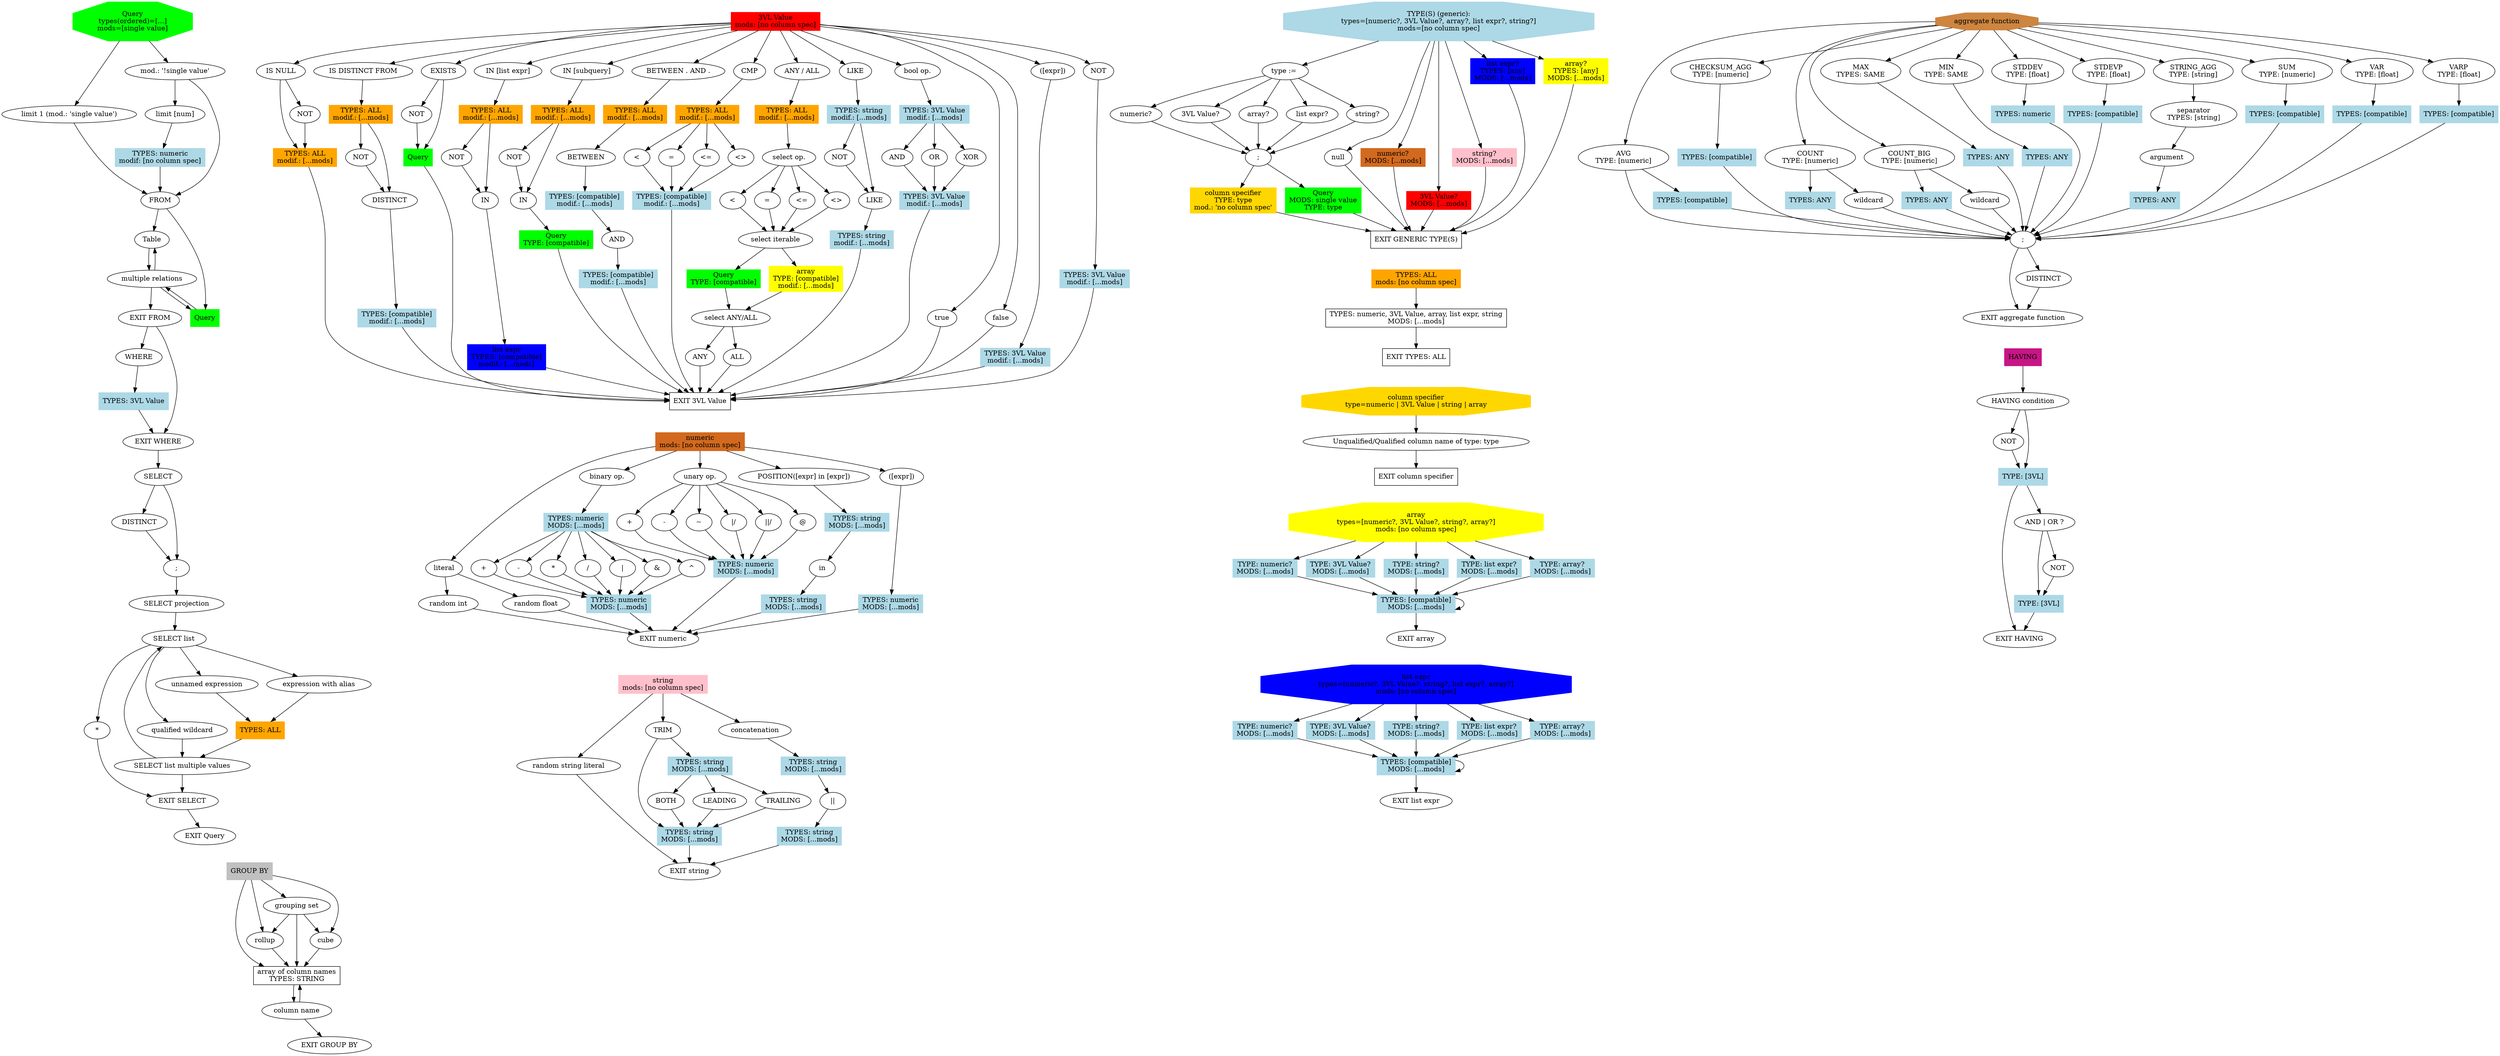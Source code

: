 # Structure is ALWAYS as follows:
# 1. General rule is place function definitions inside their own subgraphs.
# 2. Functional node begins from the node_name node.

# 3. Function definitions look as follows:
# 1) Node with parameters:
# subgraph def_{node_name} {
#     {node_name} [
#         TYPES="[{type_name}, ...]" OR "[any]" OR "[known]" OR "[compatible]",
#         TYPE="{type_name}, ..." OR "known",
#         MODS="[{mod_name}, ...]" OR "[...]" (passes all argument triggers further),
#         ...
#     ]
#     EXIT_{node_name} [label="EXIT {node_label}"]
#     ...
# }
# TYPE, TYPES and MOD in definitions are only for type-checking.
# All specified types of modifiers (TYPE, TYPES, MOD) are required to be passed by caller.
# If TYPES="[any]", all types are selected.
# If TYPES="[compatible]" or TYPES="[known]", the types are popped from the reprective stacks.
# from the respective stacks

# 4. Typed node (with a question mark at the end in definition label):
# {node_name} [TYPE_NAME="option_name"]
# TYPE_NAME is the name of a type listed in function declaration.
# The node will be turned off or on respective to the types passed to function call.

# 5. Exit a callable node:
# EXIT_{node_name} [label="EXIT {node_label}"]

# 6. Call a callable node with params:
# call{caller_num}_{node_name} [TYPES={...}, MODS={...}, ...]
# ... -> call...
# there can be multiple callers, so each caller should have a unique id
# values of TYPES and MOD are exact mathes to those in definition

# 7. Call a callable node without params:
# call{caller_num}_{node_name} [...]
# ... -> call...

# 8. These are ignored:
# 1) ... -> ... [color=none]
# 2) Graphviz params in [] (label, shape...)

# 9. Define a node before referencing it:
# FROM []
# Query -> FROM

# 10. Don't do this:
# ... -> ... -> ...

# 11. subgraph ignore {} is completely ignored

# 12. Do NOT use block comments /* */

# 13 [temporary]. Mark nodes that will generate a literal value with 100%
# probability as node[literal="t"]

# 14. To use modifiers provided in arguments, mark a node with trigger="MOD. NAME", trigger_mode="off" / trigger_mode="on"

digraph G {
    subgraph def_Query {
        Query [TYPES="[any]", MODS="[single value]", label="Query\ntypes(ordered)=[...]\nmods=[single value]", shape=octagon, style=filled, color=green]
        EXIT_Query [label="EXIT Query"]

        FROM []

        single_value_true [label="limit 1 (mod.: 'single value')", trigger="single value", trigger_mode="on"]
        Query -> single_value_true
        single_value_true -> FROM

        single_value_false [label="mod.: '!single value'", trigger="single value", trigger_mode="off"]
        Query -> single_value_false
        single_value_false -> FROM

        limit [label="limit [num]"]
        single_value_false -> limit
        call52_types [TYPES="[numeric]", MODS="[no column spec]", label="TYPES: numeric\nmodif: [no column spec]", shape=rectangle, style=filled, color=lightblue]
        limit -> call52_types
        call52_types -> FROM

        FROM_multiple_relations [label="multiple relations"]

        Table []
        FROM -> Table
        Table -> FROM_multiple_relations
        FROM_multiple_relations -> Table

        call0_Query [label="Query", shape=rectangle, TYPES="[any]", MODS="[]", style=filled, color=green]
        FROM -> call0_Query
        call0_Query -> FROM_multiple_relations
        FROM_multiple_relations -> call0_Query

        EXIT_FROM [label="EXIT FROM"]
        FROM_multiple_relations -> EXIT_FROM

        WHERE [label="WHERE"]
        EXIT_FROM -> WHERE

        call53_types [TYPES="[3VL Value]", label="TYPES: 3VL Value", shape=rectangle, style=filled, color=lightblue]
        WHERE -> call53_types

        SELECT []
        EXIT_WHERE [label="EXIT WHERE"]
        call53_types -> EXIT_WHERE
        EXIT_FROM -> EXIT_WHERE

        SELECT []
        EXIT_SELECT [label="EXIT SELECT"]

        EXIT_WHERE -> SELECT

        // call0_group_by [label="GROUP BY Statement", TYPES="[known]", shape=rectangle, style=filled, color=gray]
        // EXIT_WHERE -> call0_group_by
        // call0_group_by -> SELECT

        SELECT_DISTINCT [label="DISTINCT"]
        // SELECT_PERCENT [label="PERCENT"]
        // SELECT_TOP [label="TOP"]
        // call43_types [TYPES="[numeric]", label="TYPES: numeric", shape=rectangle, style=filled, color=lightblue]
        // SELECT_WITH_TIES [label="WITH TIES"]
        SELECT_distinct_end [label=";"]
        // SELECT_percent_end [label=";"]

        SELECT -> SELECT_DISTINCT
        SELECT_DISTINCT -> SELECT_distinct_end
        SELECT -> SELECT_distinct_end
        // SELECT_distinct_end -> SELECT_TOP
        // SELECT_TOP -> call43_types
        // call43_types -> SELECT_PERCENT
        // SELECT_PERCENT -> SELECT_percent_end
        // call43_types -> SELECT_percent_end
        // SELECT_percent_end -> SELECT_WITH_TIES

        SELECT_projection [label="SELECT projection"]
        // SELECT_WITH_TIES -> SELECT_projection
        SELECT_distinct_end -> SELECT_projection
        // SELECT_percent_end -> SELECT_projection

        SELECT_list [label="SELECT list"]
        SELECT_wildcard[label="*"]
        SELECT_qualified_wildcard[label="qualified wildcard"]
        SELECT_unnamed_expr[label="unnamed expression"]
        SELECT_expr_with_alias[label="expression with alias"]
        SELECT_list_multiple_values[label="SELECT list multiple values"]

        SELECT_projection -> SELECT_list
        SELECT_list -> SELECT_wildcard
        SELECT_list -> SELECT_qualified_wildcard
        SELECT_list -> SELECT_unnamed_expr
        SELECT_list -> SELECT_expr_with_alias
        call7_types_all [label="TYPES: ALL", shape=rectangle, style=filled, color=orange]
        SELECT_unnamed_expr -> call7_types_all
        SELECT_expr_with_alias -> call7_types_all

        // call0_aggregate_function [label="aggregate function*", TYPES="[known]", shape=rectangle, style=filled, color=peru]
        SELECT_wildcard -> EXIT_SELECT  // SELECT_list_multiple_values // call0_aggregate_function
        SELECT_qualified_wildcard -> SELECT_list_multiple_values // call0_aggregate_function
        // call0_aggregate_function -> SELECT_list_multiple_values
        call7_types_all -> SELECT_list_multiple_values // call0_aggregate_function
        SELECT_list_multiple_values -> EXIT_SELECT
        SELECT_list_multiple_values -> SELECT_list

        // call0_having [label="HAVING", TYPES="[known]", MODS="[]", shape=rectangle, style=filled, color=mediumvioletred]
        // EXIT_SELECT -> call0_having
        // call0_having -> EXIT_Query
        
        EXIT_SELECT -> EXIT_Query
    }

    subgraph def_VAL_3 {
        VAL_3 [shape=rectangle, label="3VL Value\nmods: [no column spec]", MODS="[no column spec]", style=filled, color=red]
        EXIT_VAL_3 [shape=rectangle, label="EXIT 3VL Value"]

        IsNull [label="IS NULL"]
        call0_types_all [label="TYPES: ALL\nmodif.: [...mods]", MODS="[...]", shape=rectangle, style=filled, color=orange]
        VAL_3 -> IsNull
        IsNull -> call0_types_all
        IsNull_not [label="NOT"]
        IsNull -> IsNull_not
        IsNull_not -> call0_types_all
        call0_types_all -> EXIT_VAL_3

        IsDistinctFrom [label="IS DISTINCT FROM"]
        call1_types_all [label="TYPES: ALL\nmodif.: [...mods]", MODS="[...]", shape=rectangle, style=filled, color=orange]
        IsDistinctNOT [label="NOT"]
        DISTINCT []
        call21_types [MODS="[...]", TYPES="[compatible]", label="TYPES: [compatible]\nmodif.: [...mods]", shape=rectangle, style=filled, color=lightblue]
        VAL_3 -> IsDistinctFrom
        IsDistinctFrom -> call1_types_all
        call1_types_all -> IsDistinctNOT
        IsDistinctNOT -> DISTINCT
        call1_types_all -> DISTINCT
        DISTINCT -> call21_types
        call21_types -> EXIT_VAL_3

        Exists_not [label="NOT"]
        Exists [label="EXISTS"]
        call2_Query [TYPES="[any]", MODS="[]", label="Query", shape=rectangle, style=filled, color=green]
        VAL_3 -> Exists
        Exists -> call2_Query
        call2_Query -> EXIT_VAL_3
        Exists -> Exists_not
        Exists_not -> call2_Query

        InList[label="IN [list expr]"]
        InListNot [label="NOT"]
        InListIn [label="IN"]
        VAL_3 -> InList
        call2_types_all [label="TYPES: ALL\nmodif.: [...mods]", MODS="[...]", shape=rectangle, style=filled, color=orange]
        InList -> call2_types_all
        call2_types_all -> InListNot
        InListNot -> InListIn
        call2_types_all -> InListIn
        call1_list_expr [TYPES="[compatible]", MODS="[...]", label="list expr\nTYPES: [compatible]\nmodif.: [...mods]", shape=rectangle, style=filled, color=blue]
        InListIn -> call1_list_expr
        call1_list_expr -> EXIT_VAL_3

        InSubquery[label="IN [subquery]"]
        InSubqueryNot [label="NOT"]
        InSubqueryIn [label="IN"]
        call3_types_all [label="TYPES: ALL\nmodif.: [...mods]", MODS="[...]", shape=rectangle, style=filled, color=orange]
        VAL_3 -> InSubquery
        InSubquery -> call3_types_all
        call3_types_all -> InSubqueryNot
        InSubqueryNot -> InSubqueryIn
        call3_types_all -> InSubqueryIn
        call3_Query [TYPES="[compatible]", MODS="[]", label="Query\nTYPE: [compatible]", shape=rectangle, style=filled, color=green]
        InSubqueryIn -> call3_Query
        call3_Query -> EXIT_VAL_3

        Between[label="BETWEEN . AND ."]
        BetweenBetween [label="BETWEEN"]
        BetweenBetweenAnd [label="AND"]
        VAL_3 -> Between
        call4_types_all [label="TYPES: ALL\nmodif.: [...mods]", MODS="[...]", shape=rectangle, style=filled, color=orange]
        Between -> call4_types_all
        call4_types_all -> BetweenBetween
        call22_types [MODS="[...]", TYPES="[compatible]", label="TYPES: [compatible]\nmodif.: [...mods]", shape=rectangle, style=filled, color=lightblue]
        BetweenBetween -> call22_types
        call22_types -> BetweenBetweenAnd
        call23_types [MODS="[...]", TYPES="[compatible]", label="TYPES: [compatible]\nmodif.: [...mods]", shape=rectangle, style=filled, color=lightblue]
        BetweenBetweenAnd -> call23_types
        call23_types -> EXIT_VAL_3

        BinaryComp[label="CMP"]
        BinaryCompLess [label="<"]
        BinaryCompEqual [label="="]
        BinaryCompLessEqual [label="<="]
        BinaryCompUnEqual [label="<>"]
        VAL_3 -> BinaryComp
        call5_types_all [label="TYPES: ALL\nmodif.: [...mods]", MODS="[...]", shape=rectangle, style=filled, color=orange]
        BinaryComp -> call5_types_all
        call24_types [MODS="[...]", TYPES="[compatible]", label="TYPES: [compatible]\nmodif.: [...mods]", shape=rectangle, style=filled, color=lightblue]
        call5_types_all -> BinaryCompLess
        BinaryCompLess -> call24_types
        call5_types_all -> BinaryCompEqual
        BinaryCompEqual -> call24_types
        call5_types_all -> BinaryCompLessEqual
        BinaryCompLessEqual -> call24_types
        call5_types_all -> BinaryCompUnEqual
        BinaryCompUnEqual -> call24_types
        call24_types -> EXIT_VAL_3

        AnyAll[label="ANY / ALL"]
        AnyAllSelectOp[label="select op."]
        AnyAllLess [label="<"]
        AnyAllEqual [label="="]
        AnyAllLessEqual [label="<="]
        AnyAllUnEqual [label="<>"]
        AnyAllSelectIter[label="select iterable"]
        AnyAllAnyAll[label="select ANY/ALL"]
        AnyAllAnyAllAny[label="ANY"]
        AnyAllAnyAllAll[label="ALL"]
        VAL_3 -> AnyAll
        call6_types_all [label="TYPES: ALL\nmodif.: [...mods]", MODS="[...]", shape=rectangle, style=filled, color=orange]
        AnyAll -> call6_types_all
        call6_types_all -> AnyAllSelectOp
        AnyAllSelectOp -> AnyAllLess
        AnyAllLess -> AnyAllSelectIter
        AnyAllSelectOp -> AnyAllEqual
        AnyAllEqual -> AnyAllSelectIter
        AnyAllSelectOp -> AnyAllLessEqual
        AnyAllLessEqual -> AnyAllSelectIter
        AnyAllSelectOp -> AnyAllUnEqual
        AnyAllUnEqual -> AnyAllSelectIter
        call4_Query [TYPES="[compatible]", label="Query\nTYPE: [compatible]", shape=rectangle, style=filled, color=green]
        AnyAllSelectIter -> call4_Query
        call4_Query -> AnyAllAnyAll
        call1_array [TYPES="[compatible]", MODS="[...]", label="array\nTYPE: [compatible]\nmodif.: [...mods]", shape=rectangle, style=filled, color=yellow]
        AnyAllSelectIter -> call1_array
        call1_array -> AnyAllAnyAll
        AnyAllAnyAll -> AnyAllAnyAllAny
        AnyAllAnyAllAny -> EXIT_VAL_3
        AnyAllAnyAll -> AnyAllAnyAllAll
        AnyAllAnyAllAll -> EXIT_VAL_3

        BinaryStringLike[label="LIKE"]
        BinaryStringLikeNot [label="NOT"]
        BinaryStringLikeIn [label="LIKE"]
        VAL_3 -> BinaryStringLike
        call25_types [MODS="[...]", TYPES="[string]", label="TYPES: string\nmodif.: [...mods]", shape=rectangle, style=filled, color=lightblue]
        BinaryStringLike -> call25_types
        call25_types -> BinaryStringLikeNot
        BinaryStringLikeNot -> BinaryStringLikeIn
        call25_types -> BinaryStringLikeIn
        call26_types [MODS="[...]", TYPES="[string]", label="TYPES: string\nmodif.: [...mods]", shape=rectangle, style=filled, color=lightblue]
        BinaryStringLikeIn -> call26_types
        call26_types -> EXIT_VAL_3

        BinaryBooleanOpV3[label="bool op."]
        BinaryBooleanOpV3AND [label="AND"]
        BinaryBooleanOpV3OR [label="OR"]
        BinaryBooleanOpV3XOR [label="XOR"]
        VAL_3 -> BinaryBooleanOpV3
        call27_types [MODS="[...]", TYPES="[3VL Value]", label="TYPES: 3VL Value\nmodif.: [...mods]", shape=rectangle, style=filled, color=lightblue]
        BinaryBooleanOpV3 -> call27_types
        call27_types -> BinaryBooleanOpV3AND
        call28_types [MODS="[...]", TYPES="[3VL Value]", label="TYPES: 3VL Value\nmodif.: [...mods]", shape=rectangle, style=filled, color=lightblue]
        BinaryBooleanOpV3AND -> call28_types
        call27_types -> BinaryBooleanOpV3OR
        BinaryBooleanOpV3OR -> call28_types
        call27_types -> BinaryBooleanOpV3XOR
        BinaryBooleanOpV3XOR -> call28_types
        call28_types -> EXIT_VAL_3

        true [literal="t"]
        VAL_3 -> true
        true -> EXIT_VAL_3
        false [literal="t"]
        VAL_3 -> false
        false -> EXIT_VAL_3

        Nested_VAL_3[label="([expr])"]
        VAL_3 -> Nested_VAL_3
        call29_types [MODS="[...]", TYPES="[3VL Value]", label="TYPES: 3VL Value\nmodif.: [...mods]", shape=rectangle, style=filled, color=lightblue]
        Nested_VAL_3 -> call29_types
        call29_types -> EXIT_VAL_3

        UnaryNot_VAL_3[label="NOT"]
        call30_types [MODS="[...]", TYPES="[3VL Value]", label="TYPES: 3VL Value\nmodif.: [...mods]", shape=rectangle, style=filled, color=lightblue]
        VAL_3 -> UnaryNot_VAL_3
        UnaryNot_VAL_3 -> call30_types
        call30_types -> EXIT_VAL_3
    }

    subgraph def_numeric {
        numeric [shape=rectangle, label="numeric\nmods: [no column spec]", MODS="[no column spec]", style=filled, color=chocolate]
        EXIT_numeric [label="EXIT numeric"]

        numeric_literal[label="literal", literal="t"]
        numeric -> numeric_literal
        numeric_literal_int[label="random int", literal="t"]
        numeric_literal -> numeric_literal_int
        numeric_literal_int -> EXIT_numeric
        numeric_literal_float[label="random float", literal="t"]
        numeric_literal -> numeric_literal_float
        numeric_literal_float -> EXIT_numeric

        BinaryNumericOp[label="binary op."]
        call47_types [TYPES="[numeric]", MODS="[...]", label="TYPES: numeric\nMODS: [...mods]", shape=rectangle, style=filled, color=lightblue]
        numeric -> BinaryNumericOp
        call48_types [TYPES="[numeric]", MODS="[...]", label="TYPES: numeric\nMODS: [...mods]", shape=rectangle, style=filled, color=lightblue]
        BinaryNumericOp -> call48_types
        binary_numeric_plus [label="+"]
        call48_types -> binary_numeric_plus
        binary_numeric_plus -> call47_types
        binary_numeric_minus [label="-"]
        call48_types -> binary_numeric_minus
        binary_numeric_minus -> call47_types
        binary_numeric_mul [label="*"]
        call48_types -> binary_numeric_mul
        binary_numeric_mul -> call47_types
        binary_numeric_div [label="/"]
        call48_types -> binary_numeric_div
        binary_numeric_div -> call47_types
        binary_numeric_bin_or [label="|"]
        call48_types -> binary_numeric_bin_or
        binary_numeric_bin_or -> call47_types
        binary_numeric_bin_and [label="&"]
        call48_types -> binary_numeric_bin_and
        binary_numeric_bin_and -> call47_types
        binary_numeric_bin_xor [label="^"]
        call48_types -> binary_numeric_bin_xor
        binary_numeric_bin_xor -> call47_types
        call47_types -> EXIT_numeric

        UnaryNumericOp [label="unary op."]
        call1_types [TYPES="[numeric]", MODS="[...]", label="TYPES: numeric\nMODS: [...mods]", shape=rectangle, style=filled, color=lightblue]
        numeric -> UnaryNumericOp
        unary_numeric_plus[label="+"]
        UnaryNumericOp -> unary_numeric_plus
        unary_numeric_plus -> call1_types
        unary_numeric_minus[label="-"]
        UnaryNumericOp -> unary_numeric_minus
        unary_numeric_minus -> call1_types
        unary_numeric_bin_not [label="~"]
        UnaryNumericOp -> unary_numeric_bin_not
        unary_numeric_bin_not -> call1_types
        unary_numeric_sq_root [label="|/"]
        UnaryNumericOp -> unary_numeric_sq_root
        unary_numeric_sq_root -> call1_types
        unary_numeric_cub_root [label="||/"]
        UnaryNumericOp -> unary_numeric_cub_root
        unary_numeric_cub_root -> call1_types
        // unary_numeric_postfix_fact [label="!"]         // THESE 2 WERE REMOVED FROM POSTGRESQL
        // UnaryNumericOp -> unary_numeric_postfix_fact
        // unary_numeric_postfix_fact -> call1_types
        // unary_numeric_prefix_fact [label="!!"]
        // UnaryNumericOp -> unary_numeric_prefix_fact
        // unary_numeric_prefix_fact -> call1_types
        unary_numeric_abs [label="@"]
        UnaryNumericOp -> unary_numeric_abs
        unary_numeric_abs -> call1_types
        call1_types -> EXIT_numeric

        numeric_string_Position[label="POSITION([expr] in [expr])"]
        numeric -> numeric_string_Position
        call2_types [TYPES="[string]", MODS="[...]", label="TYPES: string\nMODS: [...mods]", shape=rectangle, style=filled, color=lightblue]
        numeric_string_Position -> call2_types
        string_position_in [label="in"]
        call2_types -> string_position_in
        call3_types [TYPES="[string]", MODS="[...]", label="TYPES: string\nMODS: [...mods]", shape=rectangle, style=filled, color=lightblue]
        string_position_in -> call3_types
        call3_types -> EXIT_numeric

        Nested_numeric[label="([expr])"]
        numeric -> Nested_numeric
        call4_types [TYPES="[numeric]", MODS="[...]", label="TYPES: numeric\nMODS: [...mods]", shape=rectangle, style=filled, color=lightblue]
        Nested_numeric -> call4_types
        call4_types -> EXIT_numeric
    }

    subgraph def_string {
        string [label="string\nmods: [no column spec]", MODS="[no column spec]", shape=rectangle, style=filled, color=pink]
        EXIT_string [label="EXIT string"]

        string_literal [label="random string literal", literal="t"]
        string -> string_literal
        string_literal -> EXIT_string

        string_trim[label="TRIM"]
        string -> string_trim
        call5_types [TYPES="[string]", MODS="[...]", label="TYPES: string\nMODS: [...mods]", shape=rectangle, style=filled, color=lightblue]
        string_trim -> call5_types
        call6_types [TYPES="[string]", MODS="[...]", label="TYPES: string\nMODS: [...mods]", shape=rectangle, style=filled, color=lightblue]
        string_trim -> call6_types
        BOTH []
        call6_types -> BOTH
        BOTH -> call5_types
        LEADING []
        call6_types -> LEADING
        LEADING -> call5_types
        TRAILING []
        call6_types -> TRAILING
        TRAILING -> call5_types
        call5_types -> EXIT_string

        string_concat [label="concatenation"]
        string -> string_concat
        call7_types [TYPES="[string]", MODS="[...]", label="TYPES: string\nMODS: [...mods]", shape=rectangle, style=filled, color=lightblue]
        string_concat -> call7_types
        string_concat_concat [label="||"]
        call7_types -> string_concat_concat
        call8_types [TYPES="[string]", MODS="[...]", label="TYPES: string\nMODS: [...mods]", shape=rectangle, style=filled, color=lightblue]
        string_concat_concat -> call8_types
        call8_types -> EXIT_string

        // string_substring[label="substring"]
        // string -> string_substring
        // call9_types [TYPES="[string]", MODS="[...]", label="TYPES: string\nMODS: [...mods]", shape=rectangle, style=filled, color=lightblue]
        // string_substring -> call9_types
        // string_substr_numeric_from_from[label="from"]
        // call9_types -> string_substr_numeric_from_from
        // call10_types [TYPES="[numeric]", MODS="[...]", label="TYPES: numeric\nMODS: [...mods]", shape=rectangle, style=filled, color=lightblue]
        // string_substr_numeric_from_from -> call10_types
        // call10_types -> EXIT_string
        // string_substr_numeric_len_len [label="length"]
        // call10_types -> string_substr_numeric_len_len
        // call11_types [TYPES="[numeric]", MODS="[...]", label="TYPES: numeric\nMODS: [...mods]", shape=rectangle, style=filled, color=lightblue]
        // string_substr_numeric_len_len -> call11_types
        // call11_types -> EXIT_string
    }
    
    subgraph def_types {
        types [TYPES="[numeric, 3VL Value, array, list expr, string]", MODS="[no column spec]", label="TYPE(S) (generic):\ntypes=[numeric?, 3VL Value?, array?, list expr?, string?]\nmods=[no column spec]", shape=octagon, style=filled, color=lightblue]
        EXIT_types [label="EXIT GENERIC TYPE(S)", shape=rectangle]

        types_select_type[label="type := "]
        types_select_type_end[label=";"]
        types -> types_select_type
        types_select_type_numeric[TYPE_NAME="numeric", label="numeric?"]
        types_select_type -> types_select_type_numeric
        types_select_type_numeric -> types_select_type_end
        types_select_type_3vl[TYPE_NAME="3VL Value", label="3VL Value?"]
        types_select_type -> types_select_type_3vl
        types_select_type_3vl -> types_select_type_end
        types_select_type_array[TYPE_NAME="array", label="array?"]
        types_select_type -> types_select_type_array
        types_select_type_array -> types_select_type_end
        types_select_type_list_expr[TYPE_NAME="list expr", label="list expr?"]
        types_select_type -> types_select_type_list_expr
        types_select_type_list_expr -> types_select_type_end
        types_select_type_string[TYPE_NAME="string", label="string?"]
        types_select_type -> types_select_type_string
        types_select_type_string -> types_select_type_end

        call0_column_spec [TYPE="known", trigger="no column spec", trigger_mode="off", label="column specifier\nTYPE: type\nmod.: 'no column spec'", shape=rectangle, style=filled, color=gold]
        types_select_type_end -> call0_column_spec
        call0_column_spec -> EXIT_types

        call1_Query [TYPES="[known]", MODS="[single value]", label="Query\nMODS: single value\nTYPE: type", shape=rectangle, style=filled, color=green]
        types_select_type_end -> call1_Query
        call1_Query -> EXIT_types

        types_null [label="null"]
        types -> types_null
        types_null -> EXIT_types

        call0_numeric [TYPE_NAME="numeric", label="numeric?\nMODS: [...mods]", MODS="[...]", shape=rectangle, style=filled, color=chocolate]
        types -> call0_numeric
        call0_numeric -> EXIT_types

        call1_VAL_3 [TYPE_NAME="3VL Value", label="3VL Value?\nMODS: [...mods]", MODS="[...]", shape=rectangle, style=filled, color=red]
        types -> call1_VAL_3
        call1_VAL_3 -> EXIT_types

        call0_string [TYPE_NAME="string", label="string?\nMODS: [...mods]", MODS="[...]", shape=rectangle, style=filled, color=pink]
        types -> call0_string
        call0_string -> EXIT_types

        call0_list_expr [TYPE_NAME="list expr", TYPES="[any]", MODS="[...]", label="list expr?\nTYPES: [any]\nMODS: [...mods]", shape=rectangle, style=filled, color=blue]
        types -> call0_list_expr
        call0_list_expr -> EXIT_types

        call0_array [TYPE_NAME="array", TYPES="[any]", MODS="[...]", label="array?\nTYPES: [any]\nMODS: [...mods]", shape=rectangle, style=filled, color=yellow]
        types -> call0_array
        call0_array -> EXIT_types
    }

    subgraph def_types_all {
        types_all [label="TYPES: ALL\nmods: [no column spec]", MODS="[no column spec]", shape=rectangle, style=filled, color=orange]
        EXIT_types_all [label="EXIT TYPES: ALL", shape=rectangle]

        call0_types [TYPES="[numeric, 3VL Value, array, list expr, string]", MODS="[...]", label="TYPES: numeric, 3VL Value, array, list expr, string\nMODS: [...mods]", shape=rectangle]
        types_all -> call0_types
        call0_types -> EXIT_types_all
    }

    subgraph def_column_spec {
        column_spec [TYPE="numeric, 3VL Value, string, array", label="column specifier\ntype=numeric | 3VL Value | string | array", shape=octagon, style=filled, color=gold]
        EXIT_column_spec [label="EXIT column specifier", shape=rectangle]

        // qualified_name [label="Qualified column name of type: type"]
        // column_spec -> qualified_name
        // qualified_name -> EXIT_column_spec
        // unqualified_name [label="Unqualified column name of type: type"]
        // column_spec -> unqualified_name
        // unqualified_name -> EXIT_column_spec

        typed_column_name [label="Unqualified/Qualified column name of type: type"]
        column_spec -> typed_column_name
        typed_column_name -> EXIT_column_spec
    }

    subgraph def_array {
        array [TYPES="[numeric, 3VL Value, string, list expr, array]", MODS="[no column spec]", label="array\ntypes=[numeric?, 3VL Value?, string?, array?]\nmods: [no column spec]", shape=octagon, style=filled, color=yellow]
        EXIT_array[label="EXIT array"]

        call50_types [TYPES="[compatible]", label="TYPES: [compatible]\nMODS: [...mods]", MODS="[...]", shape=rectangle, style=filled, color=lightblue]
        call50_types -> call50_types

        call12_types [TYPE_NAME="numeric", TYPES="[numeric]", label="TYPE: numeric?\nMODS: [...mods]", MODS="[...]", shape=rectangle, style=filled, color=lightblue]
        array -> call12_types
        call12_types -> call50_types

        call13_types [TYPE_NAME="3VL Value", TYPES="[3VL Value]", label="TYPE: 3VL Value?\nMODS: [...mods]", MODS="[...]", shape=rectangle, style=filled, color=lightblue]
        array -> call13_types
        call13_types -> call50_types

        call31_types [TYPE_NAME="string", TYPES="[string]", label="TYPE: string?\nMODS: [...mods]", MODS="[...]", shape=rectangle, style=filled, color=lightblue]
        array -> call31_types
        call31_types -> call50_types

        call51_types [TYPE_NAME="list expr", TYPES="[list expr]", label="TYPE: list expr?\nMODS: [...mods]", MODS="[...]", shape=rectangle, style=filled, color=lightblue]
        array -> call51_types
        call51_types -> call50_types

        call14_types [TYPE_NAME="array", TYPES="[array]", label="TYPE: array?\nMODS: [...mods]", MODS="[...]", shape=rectangle, style=filled, color=lightblue]
        array -> call14_types
        call14_types -> call50_types

        call50_types -> EXIT_array
    }

    subgraph def_list_expr {
        list_expr[TYPES="[numeric, 3VL Value, string, list expr, array]", MODS="[no column spec]", label="list expr\ntypes=[numeric?, 3VL Value?, string?, list expr?, array?]\nmods: [no column spec]", shape=octagon, style=filled, color=blue]
        EXIT_list_expr[label="EXIT list expr"]

        call49_types [TYPES="[compatible]", label="TYPES: [compatible]\nMODS: [...mods]", MODS="[...]", shape=rectangle, style=filled, color=lightblue]

        call16_types [TYPE_NAME="numeric", TYPES="[numeric]", label="TYPE: numeric?\nMODS: [...mods]", MODS="[...]", shape=rectangle, style=filled, color=lightblue]
        list_expr -> call16_types
        call16_types -> call49_types

        call17_types [TYPE_NAME="3VL Value", TYPES="[3VL Value]", label="TYPE: 3VL Value?\nMODS: [...mods]", MODS="[...]", shape=rectangle, style=filled, color=lightblue]
        list_expr -> call17_types
        call17_types -> call49_types

        call18_types [TYPE_NAME="string", TYPES="[string]", label="TYPE: string?\nMODS: [...mods]", MODS="[...]", shape=rectangle, style=filled, color=lightblue]
        list_expr -> call18_types
        call18_types -> call49_types

        call19_types [TYPE_NAME="list expr", TYPES="[list expr]", label="TYPE: list expr?\nMODS: [...mods]", MODS="[...]", shape=rectangle, style=filled, color=lightblue]
        list_expr -> call19_types
        call19_types -> call49_types

        call20_types [TYPE_NAME="array", TYPES="[array]", label="TYPE: array?\nMODS: [...mods]", MODS="[...]", shape=rectangle, style=filled, color=lightblue]
        list_expr -> call20_types
        call20_types -> call49_types

        call49_types -> call49_types
        call49_types -> EXIT_list_expr
    }

    subgraph def_group_by {
        group_by [label="GROUP BY", shape=rectangle, style=filled, color=gray]
        EXIT_group_by [label="EXIT GROUP BY"]

        grouping_rollup [label="rollup"]
        group_by -> grouping_rollup

        grouping_cube [label="cube"]
        group_by -> grouping_cube

        grouping_set [label="grouping set"]
        group_by -> grouping_set

        //columns must appear in FROM, but not necesserily in SELECT
        group_by_col_list [label="array of column names\nTYPES: STRING", TYPES="string", shape=rectangle]
        group_by -> group_by_col_list

        grouping_set -> group_by_col_list
        grouping_set -> grouping_cube
        grouping_set -> grouping_rollup

        grouping_rollup -> group_by_col_list
        grouping_cube -> group_by_col_list

        column_name [label="column name"]
        group_by_col_list -> column_name
        column_name -> group_by_col_list

        column_name -> EXIT_group_by
    }

    subgraph def_aggregate_function {
        aggregate_function [label="aggregate function", shape=octagon, style=filled, color=peru]
        EXIT_aggregate_function [label="EXIT aggregate function"]
        
        EXIT_fun_choice [label=";"]

        aggr_distinct [label="DISTINCT"]
        aggr_distinct -> EXIT_aggregate_function

        EXIT_fun_choice -> EXIT_aggregate_function
        EXIT_fun_choice -> aggr_distinct

        AVG[label="AVG\nTYPE: [numeric]", TYPE="[numeric]"]
        call32_types [TYPES="[compatible]", label="TYPES: [compatible]", shape=rectangle, style=filled, color=lightblue]
        aggregate_function -> AVG
        AVG -> call32_types
        call32_types -> EXIT_fun_choice
        AVG -> EXIT_fun_choice

        CHECKSUM_AGG[label="CHECKSUM_AGG\nTYPE: [numeric]", TYPE="[numeric]"]
        call33_types [TYPES="[compatible]", label="TYPES: [compatible]", shape=rectangle, style=filled, color=lightblue]
        aggregate_function -> CHECKSUM_AGG
        CHECKSUM_AGG -> call33_types
        call33_types -> EXIT_fun_choice

        COUNT[label="COUNT\nTYPE: [numeric]", TYPE="[numeric]"]
        call34_types [TYPES="[any]", label="TYPES: ANY", shape=rectangle, style=filled, color=lightblue]
        COUNT_wildcard [label="wildcard"]
        aggregate_function -> COUNT
        COUNT -> call34_types
        COUNT -> COUNT_wildcard
        COUNT_wildcard -> EXIT_fun_choice
        call34_types -> EXIT_fun_choice

        COUNT_BIG[label="COUNT_BIG\nTYPE: [numeric]", TYPE="[numeric]"]
        call35_types [TYPES="[any]", label="TYPES: ANY", shape=rectangle, style=filled, color=lightblue]
        COUNT_BIG_wildcard [label="wildcard"]
        aggregate_function -> COUNT_BIG
        COUNT_BIG -> call35_types
        COUNT_BIG -> COUNT_BIG_wildcard
        COUNT_BIG_wildcard -> EXIT_fun_choice
        call35_types -> EXIT_fun_choice

        MAX[label="MAX\nTYPES: SAME", TYPES="SAME"]
        call36_types [TYPES="[any]", label="TYPES: ANY", shape=rectangle, style=filled, color=lightblue]
        aggregate_function -> MAX
        MAX -> call36_types
        call36_types -> EXIT_fun_choice

        MIN[label="MIN\nTYPE: SAME", TYPE="SAME"]
        call37_types [TYPES="[any]", label="TYPES: ANY", shape=rectangle, style=filled, color=lightblue]
        aggregate_function -> MIN
        MIN -> call37_types
        call37_types -> EXIT_fun_choice

        STDDEV[label="STDDEV\nTYPE: [float]", TYPE="[float]"]
        call38_types [TYPES="[numeric]", label="TYPES: numeric", shape=rectangle, style=filled, color=lightblue]
        aggregate_function -> STDDEV
        STDDEV -> call38_types
        call38_types -> EXIT_fun_choice

        STDEVP[label="STDEVP\nTYPE: [float]", TYPE="[float]"]
        call39_types [TYPES="[compatible]", label="TYPES: [compatible]", shape=rectangle, style=filled, color=lightblue]
        aggregate_function -> STDEVP
        STDEVP -> call39_types
        call39_types -> EXIT_fun_choice

        STRING_AGG[label="STRING_AGG\nTYPE: [string]", TYPE="[string]"]
        call40_types [TYPES="[any]", label="TYPES: ANY", shape=rectangle, style=filled, color=lightblue]
        STRING_AGG_arg [label="argument"]
        separator [label="separator\nTYPES: [string]",TYPES="[string]"]
        STRING_AGG -> separator
        separator -> STRING_AGG_arg
        aggregate_function -> STRING_AGG
        STRING_AGG_arg -> call40_types
        call40_types -> EXIT_fun_choice

        SUM[label="SUM\nTYPE: [numeric]", TYPE="[numeric]"]
        call41_types [TYPES="[compatible]", label="TYPES: [compatible]", shape=rectangle, style=filled, color=lightblue]
        aggregate_function -> SUM
        SUM -> call41_types
        call41_types -> EXIT_fun_choice

        VAR[label="VAR\nTYPE: [float]", TYPE="[float]"]
        call42_types [TYPES="[compatible]", label="TYPES: [compatible]", shape=rectangle, style=filled, color=lightblue]
        aggregate_function -> VAR
        VAR -> call42_types
        call42_types -> EXIT_fun_choice


        VARP[label="VARP\nTYPE: [float]", TYPE="[float]"]
        call44_types [TYPES="[compatible]", label="TYPES: [compatible]", shape=rectangle, style=filled, color=lightblue]
        aggregate_function -> VARP
        VARP -> call44_types
        call44_types -> EXIT_fun_choice
    }

    subgraph def_having {
        having [label="HAVING", shape=rectangle, style=filled, color=mediumvioletred]
        EXIT_having [label="EXIT HAVING"]

        having_condition [label="HAVING condition"]
        having -> having_condition

        having_not [label="NOT"]
        call45_types [TYPES="[3VL Value]", label="TYPE: [3VL]", shape=rectangle, style=filled, color=lightblue]
        call46_types [TYPES="[3VL Value]", label="TYPE: [3VL]", shape=rectangle, style=filled, color=lightblue]
        having_logical_expr [label="AND | OR ?"]

        having_condition -> having_not
        having_condition -> call45_types

        call45_types -> having_logical_expr
        having_not -> call45_types

        having_not_optional [label="NOT"]
        having_logical_expr -> having_not_optional
        having_not_optional -> call46_types
        having_logical_expr -> call46_types

        call45_types -> EXIT_having
        call46_types -> EXIT_having
    }

    subgraph ignore {
        EXIT_VAL_3 -> numeric [color=none]
        EXIT_numeric -> string [color=none]
        EXIT_types -> types_all [color=none]
        EXIT_types_all -> column_spec [color=none]
        EXIT_column_spec -> array [color=none]
        EXIT_array -> list_expr[color=none]
        EXIT_Query -> group_by [color=none]
        EXIT_group_by -> SELECT_projection [color=none]
        EXIT_aggregate_function -> having [color=none]
    }
}